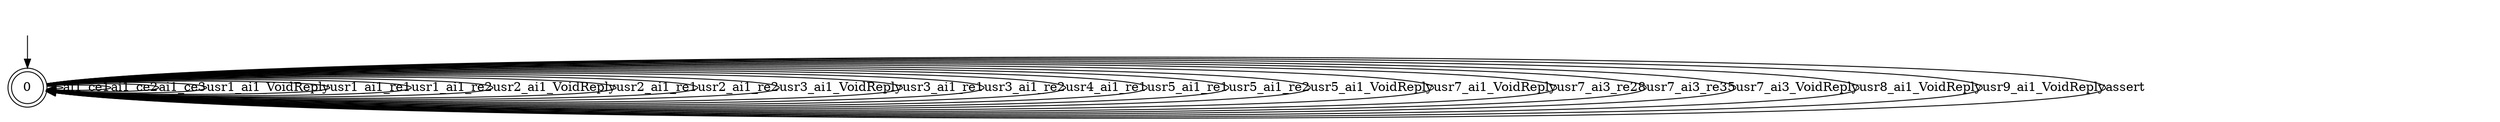 digraph T5 {
0 [label="0", shape=doublecircle];
0 -> 0  [label="ai1_ce1"];
0 -> 0  [label="ai1_ce2"];
0 -> 0  [label="ai1_ce3"];
0 -> 0  [label="usr1_ai1_VoidReply"];
0 -> 0  [label="usr1_ai1_re1"];
0 -> 0  [label="usr1_ai1_re2"];
0 -> 0  [label="usr2_ai1_VoidReply"];
0 -> 0  [label="usr2_ai1_re1"];
0 -> 0  [label="usr2_ai1_re2"];
0 -> 0  [label="usr3_ai1_VoidReply"];
0 -> 0  [label="usr3_ai1_re1"];
0 -> 0  [label="usr3_ai1_re2"];
0 -> 0  [label="usr4_ai1_re1"];
0 -> 0  [label="usr5_ai1_re1"];
0 -> 0  [label="usr5_ai1_re2"];
0 -> 0  [label="usr5_ai1_VoidReply"];
0 -> 0  [label="usr7_ai1_VoidReply"];
0 -> 0  [label="usr7_ai3_re28"];
0 -> 0  [label="usr7_ai3_re35"];
0 -> 0  [label="usr7_ai3_VoidReply"];
0 -> 0  [label="usr8_ai1_VoidReply"];
0 -> 0  [label="usr9_ai1_VoidReply"];
0 -> 0  [label="assert"];
__start0 [label="", shape=none];
__start0 -> 0  [label=""];
}
